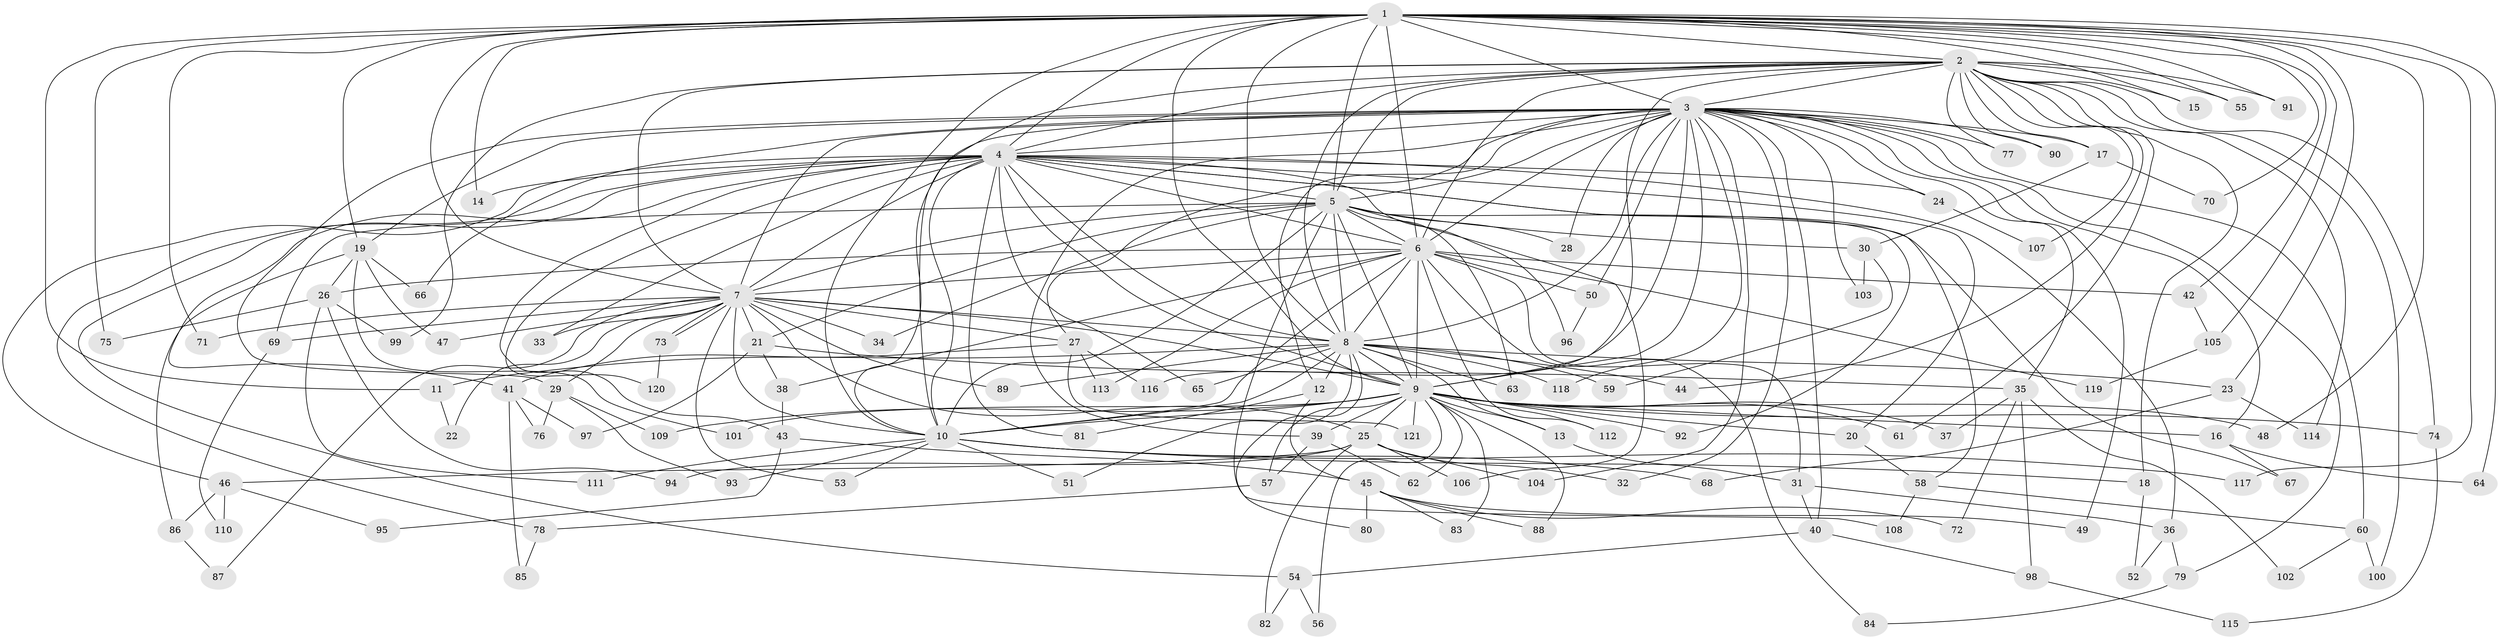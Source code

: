 // Generated by graph-tools (version 1.1) at 2025/49/03/09/25 03:49:42]
// undirected, 121 vertices, 267 edges
graph export_dot {
graph [start="1"]
  node [color=gray90,style=filled];
  1;
  2;
  3;
  4;
  5;
  6;
  7;
  8;
  9;
  10;
  11;
  12;
  13;
  14;
  15;
  16;
  17;
  18;
  19;
  20;
  21;
  22;
  23;
  24;
  25;
  26;
  27;
  28;
  29;
  30;
  31;
  32;
  33;
  34;
  35;
  36;
  37;
  38;
  39;
  40;
  41;
  42;
  43;
  44;
  45;
  46;
  47;
  48;
  49;
  50;
  51;
  52;
  53;
  54;
  55;
  56;
  57;
  58;
  59;
  60;
  61;
  62;
  63;
  64;
  65;
  66;
  67;
  68;
  69;
  70;
  71;
  72;
  73;
  74;
  75;
  76;
  77;
  78;
  79;
  80;
  81;
  82;
  83;
  84;
  85;
  86;
  87;
  88;
  89;
  90;
  91;
  92;
  93;
  94;
  95;
  96;
  97;
  98;
  99;
  100;
  101;
  102;
  103;
  104;
  105;
  106;
  107;
  108;
  109;
  110;
  111;
  112;
  113;
  114;
  115;
  116;
  117;
  118;
  119;
  120;
  121;
  1 -- 2;
  1 -- 3;
  1 -- 4;
  1 -- 5;
  1 -- 6;
  1 -- 7;
  1 -- 8;
  1 -- 9;
  1 -- 10;
  1 -- 11;
  1 -- 14;
  1 -- 15;
  1 -- 19;
  1 -- 23;
  1 -- 42;
  1 -- 48;
  1 -- 55;
  1 -- 64;
  1 -- 70;
  1 -- 71;
  1 -- 75;
  1 -- 91;
  1 -- 105;
  1 -- 117;
  2 -- 3;
  2 -- 4;
  2 -- 5;
  2 -- 6;
  2 -- 7;
  2 -- 8;
  2 -- 9;
  2 -- 10;
  2 -- 15;
  2 -- 17;
  2 -- 18;
  2 -- 44;
  2 -- 55;
  2 -- 61;
  2 -- 74;
  2 -- 77;
  2 -- 90;
  2 -- 91;
  2 -- 99;
  2 -- 100;
  2 -- 107;
  2 -- 114;
  3 -- 4;
  3 -- 5;
  3 -- 6;
  3 -- 7;
  3 -- 8;
  3 -- 9;
  3 -- 10;
  3 -- 12;
  3 -- 16;
  3 -- 17;
  3 -- 19;
  3 -- 24;
  3 -- 27;
  3 -- 28;
  3 -- 29;
  3 -- 32;
  3 -- 35;
  3 -- 39;
  3 -- 40;
  3 -- 49;
  3 -- 50;
  3 -- 60;
  3 -- 66;
  3 -- 77;
  3 -- 79;
  3 -- 90;
  3 -- 103;
  3 -- 104;
  3 -- 116;
  3 -- 118;
  4 -- 5;
  4 -- 6;
  4 -- 7;
  4 -- 8;
  4 -- 9;
  4 -- 10;
  4 -- 14;
  4 -- 20;
  4 -- 24;
  4 -- 33;
  4 -- 36;
  4 -- 41;
  4 -- 43;
  4 -- 46;
  4 -- 54;
  4 -- 58;
  4 -- 65;
  4 -- 67;
  4 -- 78;
  4 -- 81;
  4 -- 96;
  4 -- 120;
  5 -- 6;
  5 -- 7;
  5 -- 8;
  5 -- 9;
  5 -- 10;
  5 -- 21;
  5 -- 28;
  5 -- 30;
  5 -- 34;
  5 -- 63;
  5 -- 69;
  5 -- 92;
  5 -- 106;
  5 -- 108;
  6 -- 7;
  6 -- 8;
  6 -- 9;
  6 -- 10;
  6 -- 26;
  6 -- 31;
  6 -- 38;
  6 -- 42;
  6 -- 50;
  6 -- 84;
  6 -- 112;
  6 -- 113;
  6 -- 119;
  7 -- 8;
  7 -- 9;
  7 -- 10;
  7 -- 21;
  7 -- 22;
  7 -- 25;
  7 -- 27;
  7 -- 29;
  7 -- 33;
  7 -- 34;
  7 -- 47;
  7 -- 53;
  7 -- 69;
  7 -- 71;
  7 -- 73;
  7 -- 73;
  7 -- 87;
  7 -- 89;
  8 -- 9;
  8 -- 10;
  8 -- 11;
  8 -- 12;
  8 -- 13;
  8 -- 23;
  8 -- 44;
  8 -- 51;
  8 -- 59;
  8 -- 63;
  8 -- 65;
  8 -- 80;
  8 -- 89;
  8 -- 118;
  9 -- 10;
  9 -- 13;
  9 -- 16;
  9 -- 20;
  9 -- 25;
  9 -- 37;
  9 -- 39;
  9 -- 48;
  9 -- 56;
  9 -- 57;
  9 -- 61;
  9 -- 62;
  9 -- 74;
  9 -- 83;
  9 -- 88;
  9 -- 92;
  9 -- 101;
  9 -- 109;
  9 -- 112;
  9 -- 121;
  10 -- 18;
  10 -- 51;
  10 -- 53;
  10 -- 68;
  10 -- 93;
  10 -- 111;
  10 -- 117;
  11 -- 22;
  12 -- 45;
  12 -- 81;
  13 -- 31;
  16 -- 64;
  16 -- 67;
  17 -- 30;
  17 -- 70;
  18 -- 52;
  19 -- 26;
  19 -- 47;
  19 -- 66;
  19 -- 86;
  19 -- 101;
  20 -- 58;
  21 -- 35;
  21 -- 38;
  21 -- 97;
  23 -- 68;
  23 -- 114;
  24 -- 107;
  25 -- 32;
  25 -- 46;
  25 -- 82;
  25 -- 94;
  25 -- 104;
  25 -- 106;
  26 -- 75;
  26 -- 94;
  26 -- 99;
  26 -- 111;
  27 -- 41;
  27 -- 113;
  27 -- 116;
  27 -- 121;
  29 -- 76;
  29 -- 93;
  29 -- 109;
  30 -- 59;
  30 -- 103;
  31 -- 36;
  31 -- 40;
  35 -- 37;
  35 -- 72;
  35 -- 98;
  35 -- 102;
  36 -- 52;
  36 -- 79;
  38 -- 43;
  39 -- 57;
  39 -- 62;
  40 -- 54;
  40 -- 98;
  41 -- 76;
  41 -- 85;
  41 -- 97;
  42 -- 105;
  43 -- 45;
  43 -- 95;
  45 -- 49;
  45 -- 72;
  45 -- 80;
  45 -- 83;
  45 -- 88;
  46 -- 86;
  46 -- 95;
  46 -- 110;
  50 -- 96;
  54 -- 56;
  54 -- 82;
  57 -- 78;
  58 -- 60;
  58 -- 108;
  60 -- 100;
  60 -- 102;
  69 -- 110;
  73 -- 120;
  74 -- 115;
  78 -- 85;
  79 -- 84;
  86 -- 87;
  98 -- 115;
  105 -- 119;
}
